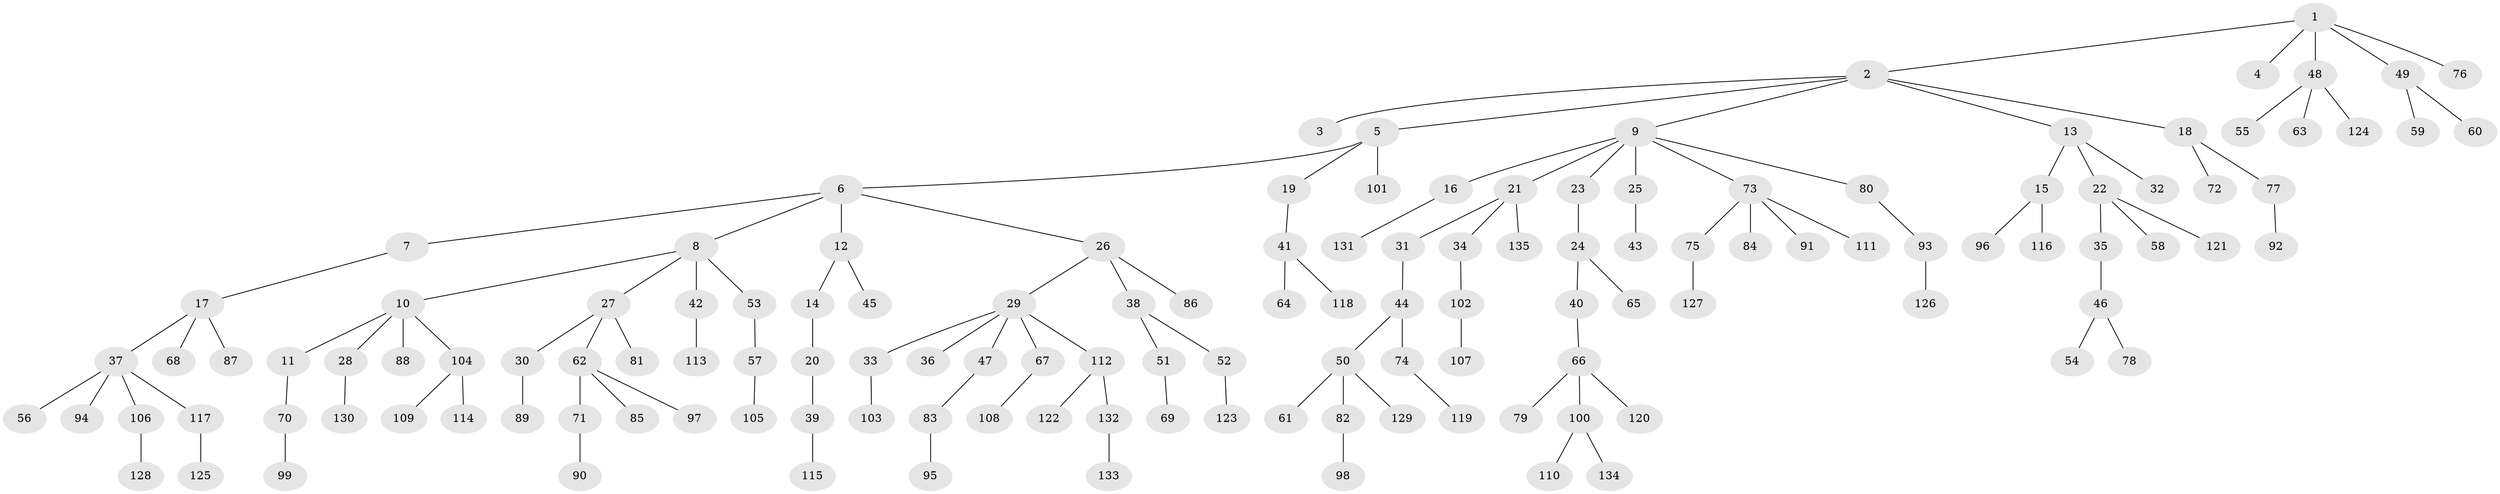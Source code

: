 // coarse degree distribution, {6: 0.02127659574468085, 5: 0.031914893617021274, 1: 0.5638297872340425, 4: 0.0425531914893617, 2: 0.20212765957446807, 7: 0.02127659574468085, 3: 0.10638297872340426, 8: 0.010638297872340425}
// Generated by graph-tools (version 1.1) at 2025/24/03/03/25 07:24:08]
// undirected, 135 vertices, 134 edges
graph export_dot {
graph [start="1"]
  node [color=gray90,style=filled];
  1;
  2;
  3;
  4;
  5;
  6;
  7;
  8;
  9;
  10;
  11;
  12;
  13;
  14;
  15;
  16;
  17;
  18;
  19;
  20;
  21;
  22;
  23;
  24;
  25;
  26;
  27;
  28;
  29;
  30;
  31;
  32;
  33;
  34;
  35;
  36;
  37;
  38;
  39;
  40;
  41;
  42;
  43;
  44;
  45;
  46;
  47;
  48;
  49;
  50;
  51;
  52;
  53;
  54;
  55;
  56;
  57;
  58;
  59;
  60;
  61;
  62;
  63;
  64;
  65;
  66;
  67;
  68;
  69;
  70;
  71;
  72;
  73;
  74;
  75;
  76;
  77;
  78;
  79;
  80;
  81;
  82;
  83;
  84;
  85;
  86;
  87;
  88;
  89;
  90;
  91;
  92;
  93;
  94;
  95;
  96;
  97;
  98;
  99;
  100;
  101;
  102;
  103;
  104;
  105;
  106;
  107;
  108;
  109;
  110;
  111;
  112;
  113;
  114;
  115;
  116;
  117;
  118;
  119;
  120;
  121;
  122;
  123;
  124;
  125;
  126;
  127;
  128;
  129;
  130;
  131;
  132;
  133;
  134;
  135;
  1 -- 2;
  1 -- 4;
  1 -- 48;
  1 -- 49;
  1 -- 76;
  2 -- 3;
  2 -- 5;
  2 -- 9;
  2 -- 13;
  2 -- 18;
  5 -- 6;
  5 -- 19;
  5 -- 101;
  6 -- 7;
  6 -- 8;
  6 -- 12;
  6 -- 26;
  7 -- 17;
  8 -- 10;
  8 -- 27;
  8 -- 42;
  8 -- 53;
  9 -- 16;
  9 -- 21;
  9 -- 23;
  9 -- 25;
  9 -- 73;
  9 -- 80;
  10 -- 11;
  10 -- 28;
  10 -- 88;
  10 -- 104;
  11 -- 70;
  12 -- 14;
  12 -- 45;
  13 -- 15;
  13 -- 22;
  13 -- 32;
  14 -- 20;
  15 -- 96;
  15 -- 116;
  16 -- 131;
  17 -- 37;
  17 -- 68;
  17 -- 87;
  18 -- 72;
  18 -- 77;
  19 -- 41;
  20 -- 39;
  21 -- 31;
  21 -- 34;
  21 -- 135;
  22 -- 35;
  22 -- 58;
  22 -- 121;
  23 -- 24;
  24 -- 40;
  24 -- 65;
  25 -- 43;
  26 -- 29;
  26 -- 38;
  26 -- 86;
  27 -- 30;
  27 -- 62;
  27 -- 81;
  28 -- 130;
  29 -- 33;
  29 -- 36;
  29 -- 47;
  29 -- 67;
  29 -- 112;
  30 -- 89;
  31 -- 44;
  33 -- 103;
  34 -- 102;
  35 -- 46;
  37 -- 56;
  37 -- 94;
  37 -- 106;
  37 -- 117;
  38 -- 51;
  38 -- 52;
  39 -- 115;
  40 -- 66;
  41 -- 64;
  41 -- 118;
  42 -- 113;
  44 -- 50;
  44 -- 74;
  46 -- 54;
  46 -- 78;
  47 -- 83;
  48 -- 55;
  48 -- 63;
  48 -- 124;
  49 -- 59;
  49 -- 60;
  50 -- 61;
  50 -- 82;
  50 -- 129;
  51 -- 69;
  52 -- 123;
  53 -- 57;
  57 -- 105;
  62 -- 71;
  62 -- 85;
  62 -- 97;
  66 -- 79;
  66 -- 100;
  66 -- 120;
  67 -- 108;
  70 -- 99;
  71 -- 90;
  73 -- 75;
  73 -- 84;
  73 -- 91;
  73 -- 111;
  74 -- 119;
  75 -- 127;
  77 -- 92;
  80 -- 93;
  82 -- 98;
  83 -- 95;
  93 -- 126;
  100 -- 110;
  100 -- 134;
  102 -- 107;
  104 -- 109;
  104 -- 114;
  106 -- 128;
  112 -- 122;
  112 -- 132;
  117 -- 125;
  132 -- 133;
}

